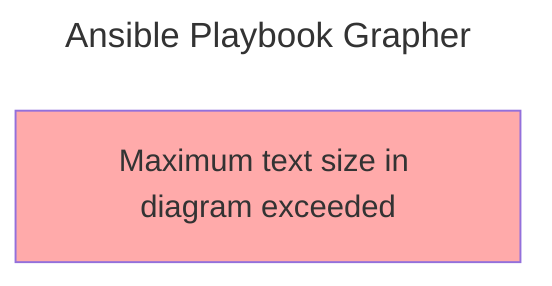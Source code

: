 ---
title: Ansible Playbook Grapher
---
%%{ init: { "flowchart": { "curve": "bumpX" } } }%%
flowchart LR
	%% Start of the playbook 'goad/main.yml'
	playbook_1af32815("goad/main.yml")
		%% Start of the play 'Play: Read data files (0)'
		play_21b5c383["Play: Read data files (0)"]
		style play_21b5c383 fill:#0f0dbf,color:#ffffff
		playbook_1af32815 --> |"1"| play_21b5c383
		linkStyle 0 stroke:#0f0dbf,color:#0f0dbf
			task_aa9e53c2["[task]  save the Json data to a Variable as a Fact"]
			style task_aa9e53c2 stroke:#0f0dbf,fill:#ffffff
			play_21b5c383 --> |"1"| task_aa9e53c2
			linkStyle 1 stroke:#0f0dbf,color:#0f0dbf
		%% End of the play 'Play: Read data files (0)'
		%% Start of the play 'Play: build all (0)'
		play_62d95532["Play: build all (0)"]
		style play_62d95532 fill:#336099,color:#ffffff
		playbook_1af32815 --> |"2"| play_62d95532
		linkStyle 2 stroke:#336099,color:#336099
			%% Start of the role 'common'
			play_62d95532 --> |"1"| role_a981eeb4
			linkStyle 3 stroke:#336099,color:#336099
			role_a981eeb4("[role] common")
			style role_a981eeb4 fill:#336099,color:#ffffff,stroke:#336099
				task_dde24043[" common : Force a DNS on the adapter {{nat_adapter}}"]
				style task_dde24043 stroke:#336099,fill:#ffffff
				role_a981eeb4 --> |"1 [when: force_dns_server == 'yes']"| task_dde24043
				linkStyle 4 stroke:#336099,color:#336099
				task_2eebc843[" common : Set a proxy for specific protocols"]
				style task_2eebc843 stroke:#336099,fill:#ffffff
				role_a981eeb4 --> |"2 [when: http_proxy == 'yes']"| task_2eebc843
				linkStyle 5 stroke:#336099,color:#336099
				task_aa4327c4[" common : Configure IE to use a specific proxy per protocol"]
				style task_aa4327c4 stroke:#336099,fill:#ffffff
				role_a981eeb4 --> |"3 [when: http_proxy == 'yes']"| task_aa4327c4
				linkStyle 6 stroke:#336099,color:#336099
				task_d2525ca3[" common : Upgrade module PowerShellGet to fix accept license issue on last windows ansible version"]
				style task_d2525ca3 stroke:#336099,fill:#ffffff
				role_a981eeb4 --> |"4"| task_d2525ca3
				linkStyle 7 stroke:#336099,color:#336099
				task_05d99da1[" common : Windows | Check for ComputerManagementDsc Powershell module"]
				style task_05d99da1 stroke:#336099,fill:#ffffff
				role_a981eeb4 --> |"5"| task_05d99da1
				linkStyle 8 stroke:#336099,color:#336099
				task_a51645ac[" common : Windows | Enable Remote Desktop"]
				style task_a51645ac stroke:#336099,fill:#ffffff
				role_a981eeb4 --> |"6"| task_a51645ac
				linkStyle 9 stroke:#336099,color:#336099
				task_6146cf0a[" common : Windows | Check for xNetworking Powershell module"]
				style task_6146cf0a stroke:#336099,fill:#ffffff
				role_a981eeb4 --> |"7"| task_6146cf0a
				linkStyle 10 stroke:#336099,color:#336099
				task_7319fea0[" common : Firewall | Allow RDP through Firewall"]
				style task_7319fea0 stroke:#336099,fill:#ffffff
				role_a981eeb4 --> |"8"| task_7319fea0
				linkStyle 11 stroke:#336099,color:#336099
			%% End of the role 'common'
			%% Start of the role 'settings/keyboard'
			play_62d95532 --> |"2"| role_696e904b
			linkStyle 12 stroke:#336099,color:#336099
			role_696e904b("[role] settings/keyboard")
			style role_696e904b fill:#336099,color:#ffffff,stroke:#336099
				task_94a850c7[" settings/keyboard : Windows | Add the fr keyboard layout"]
				style task_94a850c7 stroke:#336099,fill:#ffffff
				role_696e904b --> |"1"| task_94a850c7
				linkStyle 13 stroke:#336099,color:#336099
			%% End of the role 'settings/keyboard'
		%% End of the play 'Play: build all (0)'
		%% Start of the play 'Play: build all no update (0)'
		play_fa36d743["Play: build all no update (0)"]
		style play_fa36d743 fill:#08c42e,color:#ffffff
		playbook_1af32815 --> |"3"| play_fa36d743
		linkStyle 14 stroke:#08c42e,color:#08c42e
			%% Start of the role 'settings/no_updates'
			play_fa36d743 --> |"1"| role_10c019cf
			linkStyle 15 stroke:#08c42e,color:#08c42e
			role_10c019cf("[role] settings/no_updates")
			style role_10c019cf fill:#08c42e,color:#ffffff,stroke:#08c42e
				task_8c954590[" settings/no_updates : Disable windows update"]
				style task_8c954590 stroke:#08c42e,fill:#ffffff
				role_10c019cf --> |"1"| task_8c954590
				linkStyle 16 stroke:#08c42e,color:#08c42e
			%% End of the role 'settings/no_updates'
		%% End of the play 'Play: build all no update (0)'
		%% Start of the play 'Play: Launch windows updates before continue (0)'
		play_be98f68d["Play: Launch windows updates before continue (0)"]
		style play_be98f68d fill:#1fad85,color:#ffffff
		playbook_1af32815 --> |"4"| play_be98f68d
		linkStyle 17 stroke:#1fad85,color:#1fad85
			%% Start of the role 'settings/updates'
			play_be98f68d --> |"1"| role_5c1d6a27
			linkStyle 18 stroke:#1fad85,color:#1fad85
			role_5c1d6a27("[role] settings/updates")
			style role_5c1d6a27 fill:#1fad85,color:#ffffff,stroke:#1fad85
			%% End of the role 'settings/updates'
		%% End of the play 'Play: Launch windows updates before continue (0)'
		%% Start of the play 'Play: Read data files (0)'
		play_41367ef7["Play: Read data files (0)"]
		style play_41367ef7 fill:#3a5c92,color:#ffffff
		playbook_1af32815 --> |"5"| play_41367ef7
		linkStyle 19 stroke:#3a5c92,color:#3a5c92
			task_99bc40c2["[task]  save the Json data to a Variable as a Fact"]
			style task_99bc40c2 stroke:#3a5c92,fill:#ffffff
			play_41367ef7 --> |"1"| task_99bc40c2
			linkStyle 20 stroke:#3a5c92,color:#3a5c92
		%% End of the play 'Play: Read data files (0)'
		%% Start of the play 'Play: Prepare servers set admin password, set hostname (0)'
		play_47acd61b["Play: Prepare servers set admin password, set hostname (0)"]
		style play_47acd61b fill:#5d29a3,color:#ffffff
		playbook_1af32815 --> |"6"| play_47acd61b
		linkStyle 21 stroke:#5d29a3,color:#5d29a3
			%% Start of the role 'settings/admin_password'
			play_47acd61b --> |"1"| role_4cb5d987
			linkStyle 22 stroke:#5d29a3,color:#5d29a3
			role_4cb5d987("[role] settings/admin_password")
			style role_4cb5d987 fill:#5d29a3,color:#ffffff,stroke:#5d29a3
				task_3f80cfd7[" settings/admin_password : Ensure that Admin is present with a valid password"]
				style task_3f80cfd7 stroke:#5d29a3,fill:#ffffff
				role_4cb5d987 --> |"1"| task_3f80cfd7
				linkStyle 23 stroke:#5d29a3,color:#5d29a3
				task_d3ff28bf[" settings/admin_password : Create administrator home directory"]
				style task_d3ff28bf stroke:#5d29a3,fill:#ffffff
				role_4cb5d987 --> |"2"| task_d3ff28bf
				linkStyle 24 stroke:#5d29a3,color:#5d29a3
			%% End of the role 'settings/admin_password'
			%% Start of the role 'settings/hostname'
			play_47acd61b --> |"2"| role_a297a29d
			linkStyle 25 stroke:#5d29a3,color:#5d29a3
			role_a297a29d("[role] settings/hostname")
			style role_a297a29d fill:#5d29a3,color:#ffffff,stroke:#5d29a3
				task_0649fa33[" settings/hostname : Change the hostname"]
				style task_0649fa33 stroke:#5d29a3,fill:#ffffff
				role_a297a29d --> |"1"| task_0649fa33
				linkStyle 26 stroke:#5d29a3,color:#5d29a3
				task_53cae7ac[" settings/hostname : Reboot if needed"]
				style task_53cae7ac stroke:#5d29a3,fill:#ffffff
				role_a297a29d --> |"2 [when: win_hostname.reboot_required]"| task_53cae7ac
				linkStyle 27 stroke:#5d29a3,color:#5d29a3
			%% End of the role 'settings/hostname'
		%% End of the play 'Play: Prepare servers set admin password, set hostname (0)'
		%% Start of the play 'Play: Read data files (0)'
		play_9cbc6898["Play: Read data files (0)"]
		style play_9cbc6898 fill:#1ab27e,color:#ffffff
		playbook_1af32815 --> |"7"| play_9cbc6898
		linkStyle 28 stroke:#1ab27e,color:#1ab27e
			task_43fa9c90["[task]  save the Json data to a Variable as a Fact"]
			style task_43fa9c90 stroke:#1ab27e,fill:#ffffff
			play_9cbc6898 --> |"1"| task_43fa9c90
			linkStyle 29 stroke:#1ab27e,color:#1ab27e
		%% End of the play 'Play: Read data files (0)'
		%% Start of the play 'Play: Main DC AD configuration (0)'
		play_462bc8d5["Play: Main DC AD configuration (0)"]
		style play_462bc8d5 fill:#ac0ac2,color:#ffffff
		playbook_1af32815 --> |"8"| play_462bc8d5
		linkStyle 30 stroke:#ac0ac2,color:#ac0ac2
			%% Start of the role 'domain_controller'
			play_462bc8d5 --> |"1"| role_577c70c0
			linkStyle 31 stroke:#ac0ac2,color:#ac0ac2
			role_577c70c0("[role] domain_controller")
			style role_577c70c0 fill:#ac0ac2,color:#ffffff,stroke:#ac0ac2
				task_7ef61b38[" domain_controller : disable the registration of the {{nat_adapter}} interface (NAT address) in DNS"]
				style task_7ef61b38 stroke:#ac0ac2,fill:#ffffff
				role_577c70c0 --> |"1 [when: two_adapters == 'yes']"| task_7ef61b38
				linkStyle 32 stroke:#ac0ac2,color:#ac0ac2
				task_b5bcf88e[" domain_controller : Ensure that domain exists"]
				style task_b5bcf88e stroke:#ac0ac2,fill:#ffffff
				role_577c70c0 --> |"2"| task_b5bcf88e
				linkStyle 33 stroke:#ac0ac2,color:#ac0ac2
				task_2816237e[" domain_controller : Reboot to complete domain creation"]
				style task_2816237e stroke:#ac0ac2,fill:#ffffff
				role_577c70c0 --> |"3 [when: check_domain.changed]"| task_2816237e
				linkStyle 34 stroke:#ac0ac2,color:#ac0ac2
				task_cf7819ad[" domain_controller : Ensure the server is a domain controller"]
				style task_cf7819ad stroke:#ac0ac2,fill:#ffffff
				role_577c70c0 --> |"4"| task_cf7819ad
				linkStyle 35 stroke:#ac0ac2,color:#ac0ac2
				task_66da3783[" domain_controller : Reboot to complete domain controller setup"]
				style task_66da3783 stroke:#ac0ac2,fill:#ffffff
				role_577c70c0 --> |"5 [when: check_domain_controller.changed]"| task_66da3783
				linkStyle 36 stroke:#ac0ac2,color:#ac0ac2
				task_93e8e396[" domain_controller : Check for xDnsServer Powershell module"]
				style task_93e8e396 stroke:#ac0ac2,fill:#ffffff
				role_577c70c0 --> |"6"| task_93e8e396
				linkStyle 37 stroke:#ac0ac2,color:#ac0ac2
				task_ff1d7f2f[" domain_controller : enable only the {{domain_adapter}} interface (local) for DNS client requests"]
				style task_ff1d7f2f stroke:#ac0ac2,fill:#ffffff
				role_577c70c0 --> |"7 [when: two_adapters == 'yes']"| task_ff1d7f2f
				linkStyle 38 stroke:#ac0ac2,color:#ac0ac2
				task_cc69e497[" domain_controller : Configure DNS Forwarders"]
				style task_cc69e497 stroke:#ac0ac2,fill:#ffffff
				role_577c70c0 --> |"8"| task_cc69e497
				linkStyle 39 stroke:#ac0ac2,color:#ac0ac2
				task_2a5859ae[" domain_controller : Install XactiveDirectory"]
				style task_2a5859ae stroke:#ac0ac2,fill:#ffffff
				role_577c70c0 --> |"9"| task_2a5859ae
				linkStyle 40 stroke:#ac0ac2,color:#ac0ac2
				task_f61d6fd9[" domain_controller : Ensure Administrator is part of Enterprise Admins"]
				style task_f61d6fd9 stroke:#ac0ac2,fill:#ffffff
				role_577c70c0 --> |"10"| task_f61d6fd9
				linkStyle 41 stroke:#ac0ac2,color:#ac0ac2
				task_8f2978a3[" domain_controller : Ensure Administrator is part of Domain Admins"]
				style task_8f2978a3 stroke:#ac0ac2,fill:#ffffff
				role_577c70c0 --> |"11"| task_8f2978a3
				linkStyle 42 stroke:#ac0ac2,color:#ac0ac2
			%% End of the role 'domain_controller'
		%% End of the play 'Play: Main DC AD configuration (0)'
		%% Start of the play 'Play: Read data files (0)'
		play_3382b6f7["Play: Read data files (0)"]
		style play_3382b6f7 fill:#23a973,color:#ffffff
		playbook_1af32815 --> |"9"| play_3382b6f7
		linkStyle 43 stroke:#23a973,color:#23a973
			task_0ec6ba77["[task]  save the Json data to a Variable as a Fact"]
			style task_0ec6ba77 stroke:#23a973,fill:#ffffff
			play_3382b6f7 --> |"1"| task_0ec6ba77
			linkStyle 44 stroke:#23a973,color:#23a973
		%% End of the play 'Play: Read data files (0)'
		%% Start of the play 'Play: Child DC AD configuration (0)'
		play_4b0baec2["Play: Child DC AD configuration (0)"]
		style play_4b0baec2 fill:#17b56d,color:#ffffff
		playbook_1af32815 --> |"10"| play_4b0baec2
		linkStyle 45 stroke:#17b56d,color:#17b56d
			%% Start of the role 'child_domain'
			play_4b0baec2 --> |"1"| role_c50d6bad
			linkStyle 46 stroke:#17b56d,color:#17b56d
			role_c50d6bad("[role] child_domain")
			style role_c50d6bad fill:#17b56d,color:#ffffff,stroke:#17b56d
				task_921e3a43[" child_domain : disable the registration of the {{nat_adapter}} interface (NAT address) in DNS"]
				style task_921e3a43 stroke:#17b56d,fill:#ffffff
				role_c50d6bad --> |"1 [when: two_adapters == 'yes']"| task_921e3a43
				linkStyle 47 stroke:#17b56d,color:#17b56d
				task_153cac72[" child_domain : Set configure dns to {{dns_domain}}"]
				style task_153cac72 stroke:#17b56d,fill:#ffffff
				role_c50d6bad --> |"2"| task_153cac72
				linkStyle 48 stroke:#17b56d,color:#17b56d
				task_8efbd64a[" child_domain : Install windows features - AD Domain Services"]
				style task_8efbd64a stroke:#17b56d,fill:#ffffff
				role_c50d6bad --> |"3"| task_8efbd64a
				linkStyle 49 stroke:#17b56d,color:#17b56d
				task_e0233a9f[" child_domain : Install windows features - RSAT-ADDS"]
				style task_e0233a9f stroke:#17b56d,fill:#ffffff
				role_c50d6bad --> |"4"| task_e0233a9f
				linkStyle 50 stroke:#17b56d,color:#17b56d
				task_6a0601aa[" child_domain : add child domain to parent domain"]
				style task_6a0601aa stroke:#17b56d,fill:#ffffff
				role_c50d6bad --> |"5"| task_6a0601aa
				linkStyle 51 stroke:#17b56d,color:#17b56d
				task_820ceee5[" child_domain : Reboot"]
				style task_820ceee5 stroke:#17b56d,fill:#ffffff
				role_c50d6bad --> |"6 [when: child_result.changed]"| task_820ceee5
				linkStyle 52 stroke:#17b56d,color:#17b56d
				task_8f20dbb6[" child_domain : enable the {{domain_adapter}} interface (local) for DNS client requests"]
				style task_8f20dbb6 stroke:#17b56d,fill:#ffffff
				role_c50d6bad --> |"7 [when: two_adapters == 'yes']"| task_8f20dbb6
				linkStyle 53 stroke:#17b56d,color:#17b56d
				task_7d209c5e[" child_domain : Install XactiveDirectory"]
				style task_7d209c5e stroke:#17b56d,fill:#ffffff
				role_c50d6bad --> |"8"| task_7d209c5e
				linkStyle 54 stroke:#17b56d,color:#17b56d
			%% End of the role 'child_domain'
			%% Start of the role 'dns_conditional_forwarder'
			play_4b0baec2 --> |"2"| role_4b6b0333
			linkStyle 55 stroke:#17b56d,color:#17b56d
			role_4b6b0333("[role] dns_conditional_forwarder")
			style role_4b6b0333 fill:#17b56d,color:#ffffff,stroke:#17b56d
				task_3608f7e9[" dns_conditional_forwarder : Add dns server zone"]
				style task_3608f7e9 stroke:#17b56d,fill:#ffffff
				role_4b6b0333 --> |"1"| task_3608f7e9
				linkStyle 56 stroke:#17b56d,color:#17b56d
			%% End of the role 'dns_conditional_forwarder'
		%% End of the play 'Play: Child DC AD configuration (0)'
		%% Start of the play 'Play: Read data files (0)'
		play_f1ff2336["Play: Read data files (0)"]
		style play_f1ff2336 fill:#1d69af,color:#ffffff
		playbook_1af32815 --> |"11"| play_f1ff2336
		linkStyle 57 stroke:#1d69af,color:#1d69af
			task_a7a65802["[task]  save the Json data to a Variable as a Fact"]
			style task_a7a65802 stroke:#1d69af,fill:#ffffff
			play_f1ff2336 --> |"1"| task_a7a65802
			linkStyle 58 stroke:#1d69af,color:#1d69af
		%% End of the play 'Play: Read data files (0)'
		%% Start of the play 'Play: play servers AD configuration (0)'
		play_7f07b5de["Play: play servers AD configuration (0)"]
		style play_7f07b5de fill:#09c3a5,color:#ffffff
		playbook_1af32815 --> |"12"| play_7f07b5de
		linkStyle 59 stroke:#09c3a5,color:#09c3a5
			%% Start of the role 'member_server'
			play_7f07b5de --> |"1"| role_71755ad2
			linkStyle 60 stroke:#09c3a5,color:#09c3a5
			role_71755ad2("[role] member_server")
			style role_71755ad2 fill:#09c3a5,color:#ffffff,stroke:#09c3a5
				task_6f8c49d3[" member_server : prioritize the {{domain_adapter}} interface (local) as the default for routing"]
				style task_6f8c49d3 stroke:#09c3a5,fill:#ffffff
				role_71755ad2 --> |"1 [when: two_adapters == 'yes']"| task_6f8c49d3
				linkStyle 61 stroke:#09c3a5,color:#09c3a5
				task_765e7e1b[" member_server : Set configure dns to {{dns_domain}}"]
				style task_765e7e1b stroke:#09c3a5,fill:#ffffff
				role_71755ad2 --> |"2"| task_765e7e1b
				linkStyle 62 stroke:#09c3a5,color:#09c3a5
				task_c63563c2[" member_server : Verify File Server Role is installed."]
				style task_c63563c2 stroke:#09c3a5,fill:#ffffff
				role_71755ad2 --> |"3"| task_c63563c2
				linkStyle 63 stroke:#09c3a5,color:#09c3a5
				task_ddd545b6[" member_server : Add member server"]
				style task_ddd545b6 stroke:#09c3a5,fill:#ffffff
				role_71755ad2 --> |"4"| task_ddd545b6
				linkStyle 64 stroke:#09c3a5,color:#09c3a5
				task_5cce7eae[" member_server : Reboot if needed"]
				style task_5cce7eae stroke:#09c3a5,fill:#ffffff
				role_71755ad2 --> |"5 [when: domain_state.reboot_required]"| task_5cce7eae
				linkStyle 65 stroke:#09c3a5,color:#09c3a5
			%% End of the role 'member_server'
		%% End of the play 'Play: play servers AD configuration (0)'
		%% Start of the play 'Play: play workstations AD configuration (0)'
		play_8fa11000["Play: play workstations AD configuration (0)"]
		style play_8fa11000 fill:#39ca02,color:#ffffff
		playbook_1af32815 --> |"13"| play_8fa11000
		linkStyle 66 stroke:#39ca02,color:#39ca02
			%% Start of the role 'commonwkstn'
			play_8fa11000 --> |"1"| role_908f54a1
			linkStyle 67 stroke:#39ca02,color:#39ca02
			role_908f54a1("[role] commonwkstn")
			style role_908f54a1 fill:#39ca02,color:#ffffff,stroke:#39ca02
				task_711e5c3c[" commonwkstn : prioritize the {{domain_adapter}} interface (local) as the default for routing"]
				style task_711e5c3c stroke:#39ca02,fill:#ffffff
				role_908f54a1 --> |"1 [when: two_adapters == 'yes']"| task_711e5c3c
				linkStyle 68 stroke:#39ca02,color:#39ca02
				task_bccbaba5[" commonwkstn : Set configure dns to {{dns_domain}}"]
				style task_bccbaba5 stroke:#39ca02,fill:#ffffff
				role_908f54a1 --> |"2"| task_bccbaba5
				linkStyle 69 stroke:#39ca02,color:#39ca02
				task_3caa8746[" commonwkstn : Add workstation to {{member_domain}}"]
				style task_3caa8746 stroke:#39ca02,fill:#ffffff
				role_908f54a1 --> |"3"| task_3caa8746
				linkStyle 70 stroke:#39ca02,color:#39ca02
				task_dc2162e6[" commonwkstn : Reboot if needed"]
				style task_dc2162e6 stroke:#39ca02,fill:#ffffff
				role_908f54a1 --> |"4 [when: domain_state.reboot_required]"| task_dc2162e6
				linkStyle 71 stroke:#39ca02,color:#39ca02
			%% End of the role 'commonwkstn'
		%% End of the play 'Play: play workstations AD configuration (0)'
		%% Start of the play 'Play: Read data files (0)'
		play_3b83e936["Play: Read data files (0)"]
		style play_3b83e936 fill:#20aca8,color:#ffffff
		playbook_1af32815 --> |"14"| play_3b83e936
		linkStyle 72 stroke:#20aca8,color:#20aca8
			task_bf9b0350["[task]  save the Json data to a Variable as a Fact"]
			style task_bf9b0350 stroke:#20aca8,fill:#ffffff
			play_3b83e936 --> |"1"| task_bf9b0350
			linkStyle 73 stroke:#20aca8,color:#20aca8
		%% End of the play 'Play: Read data files (0)'
		%% Start of the play 'Play: Trusts configuration prepare (0)'
		play_f5c7c16f["Play: Trusts configuration prepare (0)"]
		style play_f5c7c16f fill:#58408c,color:#ffffff
		playbook_1af32815 --> |"15"| play_f5c7c16f
		linkStyle 74 stroke:#58408c,color:#58408c
			%% Start of the role 'settings/disable_nat_adapter'
			play_f5c7c16f --> |"1"| role_10817cf3
			linkStyle 75 stroke:#58408c,color:#58408c
			role_10817cf3("[role] settings/disable_nat_adapter")
			style role_10817cf3 fill:#58408c,color:#ffffff,stroke:#58408c
				task_0dc5e8cf[" settings/disable_nat_adapter : disable interface {{nat_adapter}}"]
				style task_0dc5e8cf stroke:#58408c,fill:#ffffff
				role_10817cf3 --> |"1 [when: two_adapters == 'yes']"| task_0dc5e8cf
				linkStyle 76 stroke:#58408c,color:#58408c
			%% End of the role 'settings/disable_nat_adapter'
			%% Start of the role 'dns_conditional_forwarder'
			play_f5c7c16f --> |"2"| role_bb94972d
			linkStyle 77 stroke:#58408c,color:#58408c
			role_bb94972d("[role] dns_conditional_forwarder")
			style role_bb94972d fill:#58408c,color:#ffffff,stroke:#58408c
				task_2ec9765f[" dns_conditional_forwarder : Add dns server zone"]
				style task_2ec9765f stroke:#58408c,fill:#ffffff
				role_bb94972d --> |"1"| task_2ec9765f
				linkStyle 78 stroke:#58408c,color:#58408c
			%% End of the role 'dns_conditional_forwarder'
		%% End of the play 'Play: Trusts configuration prepare (0)'
		%% Start of the play 'Play: Trusts configuration (0)'
		play_271a009a["Play: Trusts configuration (0)"]
		style play_271a009a fill:#84c507,color:#ffffff
		playbook_1af32815 --> |"16"| play_271a009a
		linkStyle 79 stroke:#84c507,color:#84c507
			%% Start of the role 'trusts'
			play_271a009a --> |"1"| role_a2381f24
			linkStyle 80 stroke:#84c507,color:#84c507
			role_a2381f24("[role] trusts")
			style role_a2381f24 fill:#84c507,color:#ffffff,stroke:#84c507
				task_3240dec1[" trusts : Prepare to trust flush and renew dns"]
				style task_3240dec1 stroke:#84c507,fill:#ffffff
				role_a2381f24 --> |"1"| task_3240dec1
				linkStyle 81 stroke:#84c507,color:#84c507
				task_3ad590b9[" trusts : Add trusts between domain"]
				style task_3ad590b9 stroke:#84c507,fill:#ffffff
				role_a2381f24 --> |"2"| task_3ad590b9
				linkStyle 82 stroke:#84c507,color:#84c507
				task_86c77c1c[" trusts : Reboot and wait for the AD system to restart"]
				style task_86c77c1c stroke:#84c507,fill:#ffffff
				role_a2381f24 --> |"3 [when: trust_result.changed]"| task_86c77c1c
				linkStyle 83 stroke:#84c507,color:#84c507
				task_4c2e70a3[" trusts : Show trust result"]
				style task_4c2e70a3 stroke:#84c507,fill:#ffffff
				role_a2381f24 --> |"4"| task_4c2e70a3
				linkStyle 84 stroke:#84c507,color:#84c507
			%% End of the role 'trusts'
		%% End of the play 'Play: Trusts configuration (0)'
		%% Start of the play 'Play: Trusts configuration end (0)'
		play_8a6350f6["Play: Trusts configuration end (0)"]
		style play_8a6350f6 fill:#6b02ca,color:#ffffff
		playbook_1af32815 --> |"17"| play_8a6350f6
		linkStyle 85 stroke:#6b02ca,color:#6b02ca
			%% Start of the role 'settings/enable_nat_adapter'
			play_8a6350f6 --> |"1"| role_3ca0b06d
			linkStyle 86 stroke:#6b02ca,color:#6b02ca
			role_3ca0b06d("[role] settings/enable_nat_adapter")
			style role_3ca0b06d fill:#6b02ca,color:#ffffff,stroke:#6b02ca
				task_819bf892[" settings/enable_nat_adapter : enable interface {{nat_adapter}}"]
				style task_819bf892 stroke:#6b02ca,fill:#ffffff
				role_3ca0b06d --> |"1 [when: two_adapters == 'yes']"| task_819bf892
				linkStyle 87 stroke:#6b02ca,color:#6b02ca
			%% End of the role 'settings/enable_nat_adapter'
		%% End of the play 'Play: Trusts configuration end (0)'
		%% Start of the play 'Play: Read data files (0)'
		play_ceafb1a3["Play: Read data files (0)"]
		style play_ceafb1a3 fill:#1430b8,color:#ffffff
		playbook_1af32815 --> |"18"| play_ceafb1a3
		linkStyle 88 stroke:#1430b8,color:#1430b8
			task_ffe9d6af["[task]  save the Json data to a Variable as a Fact"]
			style task_ffe9d6af stroke:#1430b8,fill:#ffffff
			play_ceafb1a3 --> |"1"| task_ffe9d6af
			linkStyle 89 stroke:#1430b8,color:#1430b8
		%% End of the play 'Play: Read data files (0)'
		%% Start of the play 'Play: DCs AD data configuration (0)'
		play_3b601cb9["Play: DCs AD data configuration (0)"]
		style play_3b601cb9 fill:#04c875,color:#ffffff
		playbook_1af32815 --> |"19"| play_3b601cb9
		linkStyle 90 stroke:#04c875,color:#04c875
			%% Start of the role 'password_policy'
			play_3b601cb9 --> |"1"| role_8acf5917
			linkStyle 91 stroke:#04c875,color:#04c875
			role_8acf5917("[role] password_policy")
			style role_8acf5917 fill:#04c875,color:#ffffff,stroke:#04c875
				task_2eae0506[" password_policy : set password policy"]
				style task_2eae0506 stroke:#04c875,fill:#ffffff
				role_8acf5917 --> |"1"| task_2eae0506
				linkStyle 92 stroke:#04c875,color:#04c875
			%% End of the role 'password_policy'
			%% Start of the role 'ad'
			play_3b601cb9 --> |"2"| role_cb3456c2
			linkStyle 93 stroke:#04c875,color:#04c875
			role_cb3456c2("[role] ad")
			style role_cb3456c2 fill:#04c875,color:#ffffff,stroke:#04c875
				task_735b5f9d[" ad : Ensure Administrator is part of Domain Admins"]
				style task_735b5f9d stroke:#04c875,fill:#ffffff
				role_cb3456c2 --> |"1"| task_735b5f9d
				linkStyle 94 stroke:#04c875,color:#04c875
				task_eecce331[" ad : Create OU"]
				style task_eecce331 stroke:#04c875,fill:#ffffff
				role_cb3456c2 --> |"2"| task_eecce331
				linkStyle 95 stroke:#04c875,color:#04c875
				task_2f3a2769[" ad : Create Groups Universal"]
				style task_2f3a2769 stroke:#04c875,fill:#ffffff
				role_cb3456c2 --> |"3 [when: ad_groups['universal'] is defined]"| task_2f3a2769
				linkStyle 96 stroke:#04c875,color:#04c875
				task_bbbde263[" ad : Create Groups Global"]
				style task_bbbde263 stroke:#04c875,fill:#ffffff
				role_cb3456c2 --> |"4 [when: ad_groups['global'] is defined]"| task_bbbde263
				linkStyle 97 stroke:#04c875,color:#04c875
				task_a73c19ea[" ad : Create Groups domainlocal"]
				style task_a73c19ea stroke:#04c875,fill:#ffffff
				role_cb3456c2 --> |"5 [when: ad_groups['domainlocal'] is defined]"| task_a73c19ea
				linkStyle 98 stroke:#04c875,color:#04c875
				task_ce3f31a3[" ad : Sync the contents of one directory to another - hack to get Requires -Module Ansible.ModuleUtils.Legacy loaded"]
				style task_ce3f31a3 stroke:#04c875,fill:#ffffff
				role_cb3456c2 --> |"6"| task_ce3f31a3
				linkStyle 99 stroke:#04c875,color:#04c875
				task_8d2ee971[" ad : Create users"]
				style task_8d2ee971 stroke:#04c875,fill:#ffffff
				role_cb3456c2 --> |"7"| task_8d2ee971
				linkStyle 100 stroke:#04c875,color:#04c875
				task_2d4a54c5[" ad : Set users SPN lists"]
				style task_2d4a54c5 stroke:#04c875,fill:#ffffff
				role_cb3456c2 --> |"8 [when: item.value.spns is defined]"| task_2d4a54c5
				linkStyle 101 stroke:#04c875,color:#04c875
				task_ef0cba72[" ad : Assign managed_by domainlocal groups"]
				style task_ef0cba72 stroke:#04c875,fill:#ffffff
				role_cb3456c2 --> |"9 [when: ad_groups['domainlocal'] is defined and item.value.managed_by is defined]"| task_ef0cba72
				linkStyle 102 stroke:#04c875,color:#04c875
				task_cb519f84[" ad : Assign managed_by universal groups"]
				style task_cb519f84 stroke:#04c875,fill:#ffffff
				role_cb3456c2 --> |"10 [when: ad_groups['universal'] is defined and item.value.managed_by is defined]"| task_cb519f84
				linkStyle 103 stroke:#04c875,color:#04c875
				task_c5168fbc[" ad : Assign managed_by global groups"]
				style task_c5168fbc stroke:#04c875,fill:#ffffff
				role_cb3456c2 --> |"11 [when: ad_groups['global'] is defined and item.value.managed_by is defined]"| task_c5168fbc
				linkStyle 104 stroke:#04c875,color:#04c875
				task_10375f7b[" ad : Add members to the Universal group, preserving existing membership"]
				style task_10375f7b stroke:#04c875,fill:#ffffff
				role_cb3456c2 --> |"12 [when: ad_groups['universal'] is defined and item.value.members is defined]"| task_10375f7b
				linkStyle 105 stroke:#04c875,color:#04c875
				task_c24a15e8[" ad : Add members to the Global group, preserving existing membership"]
				style task_c24a15e8 stroke:#04c875,fill:#ffffff
				role_cb3456c2 --> |"13 [when: ad_groups['global'] is defined and item.value.members is defined]"| task_c24a15e8
				linkStyle 106 stroke:#04c875,color:#04c875
				task_82cc3587[" ad : Add members to the Domainlocal group, preserving existing membership"]
				style task_82cc3587 stroke:#04c875,fill:#ffffff
				role_cb3456c2 --> |"14 [when: ad_groups['domainlocal'] is defined and item.value.members is defined]"| task_82cc3587
				linkStyle 107 stroke:#04c875,color:#04c875
			%% End of the role 'ad'
		%% End of the play 'Play: DCs AD data configuration (0)'
		%% Start of the play 'Play: Servers AD data configuration (0)'
		play_4881002a["Play: Servers AD data configuration (0)"]
		style play_4881002a fill:#7501cb,color:#ffffff
		playbook_1af32815 --> |"20"| play_4881002a
		linkStyle 108 stroke:#7501cb,color:#7501cb
			%% Start of the role 'settings/copy_files'
			play_4881002a --> |"1"| role_cd420403
			linkStyle 109 stroke:#7501cb,color:#7501cb
			role_cd420403("[role] settings/copy_files")
			style role_cd420403 fill:#7501cb,color:#ffffff,stroke:#7501cb
				task_50376bd8[" settings/copy_files : Create directory"]
				style task_50376bd8 stroke:#7501cb,fill:#ffffff
				role_cd420403 --> |"1"| task_50376bd8
				linkStyle 110 stroke:#7501cb,color:#7501cb
				task_d5148a95[" settings/copy_files : Download GOAD img in C:\tmp"]
				style task_d5148a95 stroke:#7501cb,fill:#ffffff
				role_cd420403 --> |"2"| task_d5148a95
				linkStyle 111 stroke:#7501cb,color:#7501cb
			%% End of the role 'settings/copy_files'
		%% End of the play 'Play: Servers AD data configuration (0)'
		%% Start of the play 'Play: Move to OU (0)'
		play_1642fc1b["Play: Move to OU (0)"]
		style play_1642fc1b fill:#167db6,color:#ffffff
		playbook_1af32815 --> |"21"| play_1642fc1b
		linkStyle 112 stroke:#167db6,color:#167db6
			%% Start of the role 'move_to_ou'
			play_1642fc1b --> |"1"| role_74a805da
			linkStyle 113 stroke:#167db6,color:#167db6
			role_74a805da("[role] move_to_ou")
			style role_74a805da fill:#167db6,color:#ffffff,stroke:#167db6
				task_ecf06ef7[" move_to_ou : Move computer to OU"]
				style task_ecf06ef7 stroke:#167db6,fill:#ffffff
				role_74a805da --> |"1 [when: item.value.type != 'dc' and member_domain == item.value.domain and (item.value.use_laps is not defined or item.value.use_laps != true)]"| task_ecf06ef7
				linkStyle 114 stroke:#167db6,color:#167db6
			%% End of the role 'move_to_ou'
		%% End of the play 'Play: Move to OU (0)'
		%% Start of the play 'Play: Read data files (0)'
		play_2df350f6["Play: Read data files (0)"]
		style play_2df350f6 fill:#bd0f7b,color:#ffffff
		playbook_1af32815 --> |"22"| play_2df350f6
		linkStyle 115 stroke:#bd0f7b,color:#bd0f7b
			task_250fc40b["[task]  save the Json data to a Variable as a Fact"]
			style task_250fc40b stroke:#bd0f7b,fill:#ffffff
			play_2df350f6 --> |"1"| task_250fc40b
			linkStyle 116 stroke:#bd0f7b,color:#bd0f7b
		%% End of the play 'Play: Read data files (0)'
		%% Start of the play 'Play: GMSA inside AD (0)'
		play_79eab609["Play: GMSA inside AD (0)"]
		style play_79eab609 fill:#1b2ab1,color:#ffffff
		playbook_1af32815 --> |"23"| play_79eab609
		linkStyle 117 stroke:#1b2ab1,color:#1b2ab1
			%% Start of the role 'gmsa'
			play_79eab609 --> |"1"| role_b25682fc
			linkStyle 118 stroke:#1b2ab1,color:#1b2ab1
			role_b25682fc("[role] gmsa")
			style role_b25682fc fill:#1b2ab1,color:#ffffff,stroke:#1b2ab1
				task_428eb739[" gmsa : Create GMSA Account"]
				style task_428eb739 stroke:#1b2ab1,fill:#ffffff
				role_b25682fc --> |"1"| task_428eb739
				linkStyle 119 stroke:#1b2ab1,color:#1b2ab1
			%% End of the role 'gmsa'
		%% End of the play 'Play: GMSA inside AD (0)'
		%% Start of the play 'Play: GMSA hosts (0)'
		play_5017841e["Play: GMSA hosts (0)"]
		style play_5017841e fill:#3b3d90,color:#ffffff
		playbook_1af32815 --> |"24"| play_5017841e
		linkStyle 120 stroke:#3b3d90,color:#3b3d90
			%% Start of the role 'gmsa_hosts'
			play_5017841e --> |"1"| role_4883a048
			linkStyle 121 stroke:#3b3d90,color:#3b3d90
			role_4883a048("[role] gmsa_hosts")
			style role_4883a048 fill:#3b3d90,color:#ffffff,stroke:#3b3d90
				task_fafbb023[" gmsa_hosts : Install-WindowsFeature RSAT-AD-PowerShell"]
				style task_fafbb023 stroke:#3b3d90,fill:#ffffff
				role_4883a048 --> |"1 [when: hostname in item.value.gMSA_HostNames]"| task_fafbb023
				linkStyle 122 stroke:#3b3d90,color:#3b3d90
				task_ade8c790[" gmsa_hosts : Install ADServiceAccount"]
				style task_ade8c790 stroke:#3b3d90,fill:#ffffff
				role_4883a048 --> |"2 [when: hostname in item.value.gMSA_HostNames]"| task_ade8c790
				linkStyle 123 stroke:#3b3d90,color:#3b3d90
			%% End of the role 'gmsa_hosts'
		%% End of the play 'Play: GMSA hosts (0)'
		%% Start of the play 'Play: Read data files (0)'
		play_07d17482["Play: Read data files (0)"]
		style play_07d17482 fill:#af251d,color:#ffffff
		playbook_1af32815 --> |"25"| play_07d17482
		linkStyle 124 stroke:#af251d,color:#af251d
			task_b301a3f5["[task]  save the Json data to a Variable as a Fact"]
			style task_b301a3f5 stroke:#af251d,fill:#ffffff
			play_07d17482 --> |"1"| task_b301a3f5
			linkStyle 125 stroke:#af251d,color:#af251d
		%% End of the play 'Play: Read data files (0)'
		%% Start of the play 'Play: configure laps on DCs (0)'
		play_3eaa5172["Play: configure laps on DCs (0)"]
		style play_3eaa5172 fill:#1ab28e,color:#ffffff
		playbook_1af32815 --> |"26"| play_3eaa5172
		linkStyle 126 stroke:#1ab28e,color:#1ab28e
			%% Start of the role 'laps/dc'
			play_3eaa5172 --> |"1"| role_7d2cfab5
			linkStyle 127 stroke:#1ab28e,color:#1ab28e
			role_7d2cfab5("[role] laps/dc")
			style role_7d2cfab5 fill:#1ab28e,color:#ffffff,stroke:#1ab28e
				task_78fb007a[" laps/dc : Create Laps OU if not exist"]
				style task_78fb007a stroke:#1ab28e,fill:#ffffff
				role_7d2cfab5 --> |"1 [when: laps_path != false]"| task_78fb007a
				linkStyle 128 stroke:#1ab28e,color:#1ab28e
				task_b47bb42b[" laps/dc : Install LAPS Package on Servers"]
				style task_b47bb42b stroke:#1ab28e,fill:#ffffff
				role_7d2cfab5 --> |"2 [when: laps_path != false]"| task_b47bb42b
				linkStyle 129 stroke:#1ab28e,color:#1ab28e
				task_f00623b8[" laps/dc : Reboot After Installing LAPS on Servers"]
				style task_f00623b8 stroke:#1ab28e,fill:#ffffff
				role_7d2cfab5 --> |"3 [when: laps_path != false and pri_laps_install.reboot_required]"| task_f00623b8
				linkStyle 130 stroke:#1ab28e,color:#1ab28e
				task_b50a8d42[" laps/dc : Configure Password Properties"]
				style task_b50a8d42 stroke:#1ab28e,fill:#ffffff
				role_7d2cfab5 --> |"4 [when: laps_path != false]"| task_b50a8d42
				linkStyle 131 stroke:#1ab28e,color:#1ab28e
				task_34f1aa0b[" laps/dc : Configure Password Expiry Time"]
				style task_34f1aa0b stroke:#1ab28e,fill:#ffffff
				role_7d2cfab5 --> |"5 [when: laps_path != false]"| task_34f1aa0b
				linkStyle 132 stroke:#1ab28e,color:#1ab28e
				task_60a6b208[" laps/dc : Add LAPS attributes to the Computer Attribute"]
				style task_60a6b208 stroke:#1ab28e,fill:#ffffff
				role_7d2cfab5 --> |"6 [when: laps_path != false]"| task_60a6b208
				linkStyle 133 stroke:#1ab28e,color:#1ab28e
				task_8e162d8b[" laps/dc : Apply DACL to OU Containers"]
				style task_8e162d8b stroke:#1ab28e,fill:#ffffff
				role_7d2cfab5 --> |"7 [when: laps_path != false]"| task_8e162d8b
				linkStyle 134 stroke:#1ab28e,color:#1ab28e
				task_8260e327[" laps/dc : Create LAPS GPO"]
				style task_8260e327 stroke:#1ab28e,fill:#ffffff
				role_7d2cfab5 --> |"8 [when: laps_path != false]"| task_8260e327
				linkStyle 135 stroke:#1ab28e,color:#1ab28e
				task_8cb71408[" laps/dc : Add LAPS extension to GPO"]
				style task_8cb71408 stroke:#1ab28e,fill:#ffffff
				role_7d2cfab5 --> |"9 [when: laps_path != false]"| task_8cb71408
				linkStyle 136 stroke:#1ab28e,color:#1ab28e
				task_ded3cfb7[" laps/dc : Configure Password Policy Settings on GPO"]
				style task_ded3cfb7 stroke:#1ab28e,fill:#ffffff
				role_7d2cfab5 --> |"10 [when: laps_path != false]"| task_ded3cfb7
				linkStyle 137 stroke:#1ab28e,color:#1ab28e
				task_ab507422[" laps/dc : Configure Expiration Protection on GPO"]
				style task_ab507422 stroke:#1ab28e,fill:#ffffff
				role_7d2cfab5 --> |"11 [when: laps_path != false]"| task_ab507422
				linkStyle 138 stroke:#1ab28e,color:#1ab28e
				task_d506114b[" laps/dc : Remove Configuration for Expiration Protection on GPO"]
				style task_d506114b stroke:#1ab28e,fill:#ffffff
				role_7d2cfab5 --> |"12 [when: laps_path != false]"| task_d506114b
				linkStyle 139 stroke:#1ab28e,color:#1ab28e
				task_913b337c[" laps/dc : Configure Custom Admin Username Policy on GPO"]
				style task_913b337c stroke:#1ab28e,fill:#ffffff
				role_7d2cfab5 --> |"13 [when: laps_path != false]"| task_913b337c
				linkStyle 140 stroke:#1ab28e,color:#1ab28e
				task_2d86b435[" laps/dc : Enable the GPO"]
				style task_2d86b435 stroke:#1ab28e,fill:#ffffff
				role_7d2cfab5 --> |"14 [when: laps_path != false]"| task_2d86b435
				linkStyle 141 stroke:#1ab28e,color:#1ab28e
				task_bcdaf7f3[" laps/dc : Create Comment File for GPO"]
				style task_bcdaf7f3 stroke:#1ab28e,fill:#ffffff
				role_7d2cfab5 --> |"15 [when: laps_path != false]"| task_bcdaf7f3
				linkStyle 142 stroke:#1ab28e,color:#1ab28e
				task_9f50d9f9[" laps/dc : Ensure GPO is Linked"]
				style task_9f50d9f9 stroke:#1ab28e,fill:#ffffff
				role_7d2cfab5 --> |"16 [when: laps_path != false]"| task_9f50d9f9
				linkStyle 143 stroke:#1ab28e,color:#1ab28e
				task_5c9bf4f1[" laps/dc : Move server to Laps OU"]
				style task_5c9bf4f1 stroke:#1ab28e,fill:#ffffff
				role_7d2cfab5 --> |"17 [when: laps_path != false and item.value.use_laps is defined and item.value.use_laps == true and item.value.domain == domain]"| task_5c9bf4f1
				linkStyle 144 stroke:#1ab28e,color:#1ab28e
			%% End of the role 'laps/dc'
		%% End of the play 'Play: configure laps on DCs (0)'
		%% Start of the play 'Play: configure laps on servers (0)'
		play_5fea1c69["Play: configure laps on servers (0)"]
		style play_5fea1c69 fill:#c309a4,color:#ffffff
		playbook_1af32815 --> |"27"| play_5fea1c69
		linkStyle 145 stroke:#c309a4,color:#c309a4
			%% Start of the role 'laps/server'
			play_5fea1c69 --> |"1"| role_f2c70919
			linkStyle 146 stroke:#c309a4,color:#c309a4
			role_f2c70919("[role] laps/server")
			style role_f2c70919 fill:#c309a4,color:#ffffff,stroke:#c309a4
				task_f62c65da[" laps/server : Install to Servers"]
				style task_f62c65da stroke:#c309a4,fill:#ffffff
				role_f2c70919 --> |"1 [when: laps_path != false and use_laps == true]"| task_f62c65da
				linkStyle 147 stroke:#c309a4,color:#c309a4
				task_c089c274[" laps/server : reboot after installing LAPS if required"]
				style task_c089c274 stroke:#c309a4,fill:#ffffff
				role_f2c70919 --> |"2 [when: laps_path != false and use_laps == true and pri_laps_install.reboot_required]"| task_c089c274
				linkStyle 148 stroke:#c309a4,color:#c309a4
				task_d7217c4c[" laps/server : Refresh GPO on the Clients"]
				style task_d7217c4c stroke:#c309a4,fill:#ffffff
				role_f2c70919 --> |"3 [when: laps_path != false and use_laps == true]"| task_d7217c4c
				linkStyle 149 stroke:#c309a4,color:#c309a4
			%% End of the role 'laps/server'
		%% End of the play 'Play: configure laps on servers (0)'
		%% Start of the play 'Play: verify and show laps passwords (0)'
		play_f18e19a1["Play: verify and show laps passwords (0)"]
		style play_f18e19a1 fill:#83495d,color:#ffffff
		playbook_1af32815 --> |"28"| play_f18e19a1
		linkStyle 150 stroke:#83495d,color:#83495d
			%% Start of the role 'laps/verify'
			play_f18e19a1 --> |"1"| role_8c598bc8
			linkStyle 151 stroke:#83495d,color:#83495d
			role_8c598bc8("[role] laps/verify")
			style role_8c598bc8 fill:#83495d,color:#ffffff,stroke:#83495d
				task_23f1412a[" laps/verify : Retrieve LAPS Password on server"]
				style task_23f1412a stroke:#83495d,fill:#ffffff
				role_8c598bc8 --> |"1 [when: item.value.use_laps is defined and item.value.use_laps == true and item.value.domain == domain]"| task_23f1412a
				linkStyle 152 stroke:#83495d,color:#83495d
				task_ef714815[" laps/verify : Show new laps password"]
				style task_ef714815 stroke:#83495d,fill:#ffffff
				role_8c598bc8 --> |"2 [when: item.stdout_lines is defined]"| task_ef714815
				linkStyle 153 stroke:#83495d,color:#83495d
			%% End of the role 'laps/verify'
		%% End of the play 'Play: verify and show laps passwords (0)'
		%% Start of the play 'Play: set laps users and groups permission (0)'
		play_e12e0c0b["Play: set laps users and groups permission (0)"]
		style play_e12e0c0b fill:#9e332e,color:#ffffff
		playbook_1af32815 --> |"29"| play_e12e0c0b
		linkStyle 154 stroke:#9e332e,color:#9e332e
			%% Start of the role 'laps/permissions'
			play_e12e0c0b --> |"1"| role_e16572a1
			linkStyle 155 stroke:#9e332e,color:#9e332e
			role_e16572a1("[role] laps/permissions")
			style role_e16572a1 fill:#9e332e,color:#ffffff,stroke:#9e332e
				task_02c48dc9[" laps/permissions : Add user or group permission to read Laps"]
				style task_02c48dc9 stroke:#9e332e,fill:#ffffff
				role_e16572a1 --> |"1 [when: laps_readers is defined]"| task_02c48dc9
				linkStyle 156 stroke:#9e332e,color:#9e332e
			%% End of the role 'laps/permissions'
		%% End of the play 'Play: set laps users and groups permission (0)'
		%% Start of the play 'Play: Read data files (0)'
		play_6fc38362["Play: Read data files (0)"]
		style play_6fc38362 fill:#a62679,color:#ffffff
		playbook_1af32815 --> |"30"| play_6fc38362
		linkStyle 157 stroke:#a62679,color:#a62679
			task_990abd55["[task]  save the Json data to a Variable as a Fact"]
			style task_990abd55 stroke:#a62679,fill:#ffffff
			play_6fc38362 --> |"1"| task_990abd55
			linkStyle 158 stroke:#a62679,color:#a62679
		%% End of the play 'Play: Read data files (0)'
		%% Start of the play 'Play: Adjust rights configuration (0)'
		play_4e4276e1["Play: Adjust rights configuration (0)"]
		style play_4e4276e1 fill:#66a824,color:#ffffff
		playbook_1af32815 --> |"31"| play_4e4276e1
		linkStyle 159 stroke:#66a824,color:#66a824
			%% Start of the role 'settings/adjust_rights'
			play_4e4276e1 --> |"1"| role_32152448
			linkStyle 160 stroke:#66a824,color:#66a824
			role_32152448("[role] settings/adjust_rights")
			style role_32152448 fill:#66a824,color:#ffffff,stroke:#66a824
				task_193d0777[" settings/adjust_rights : Add domain users to local groups"]
				style task_193d0777 stroke:#66a824,fill:#ffffff
				role_32152448 --> |"1"| task_193d0777
				linkStyle 161 stroke:#66a824,color:#66a824
			%% End of the role 'settings/adjust_rights'
			%% Start of the role 'settings/user_rights'
			play_4e4276e1 --> |"2"| role_421163ca
			linkStyle 162 stroke:#66a824,color:#66a824
			role_421163ca("[role] settings/user_rights")
			style role_421163ca fill:#66a824,color:#ffffff,stroke:#66a824
				task_f782fbfe[" settings/user_rights : Add remote desktop and administrators group to rdp"]
				style task_f782fbfe stroke:#66a824,fill:#ffffff
				role_421163ca --> |"1"| task_f782fbfe
				linkStyle 163 stroke:#66a824,color:#66a824
			%% End of the role 'settings/user_rights'
		%% End of the play 'Play: Adjust rights configuration (0)'
		%% Start of the play 'Play: cross domain groups (0)'
		play_2b42242d["Play: cross domain groups (0)"]
		style play_2b42242d fill:#166ab6,color:#ffffff
		playbook_1af32815 --> |"32"| play_2b42242d
		linkStyle 164 stroke:#166ab6,color:#166ab6
			%% Start of the role 'groups_domains'
			play_2b42242d --> |"1"| role_391099c6
			linkStyle 165 stroke:#166ab6,color:#166ab6
			role_391099c6("[role] groups_domains")
			style role_391099c6 fill:#166ab6,color:#ffffff,stroke:#166ab6
				task_2d7c2e16[" groups_domains : Reboot and wait for the AD system to restart"]
				style task_2d7c2e16 stroke:#166ab6,fill:#ffffff
				role_391099c6 --> |"1"| task_2d7c2e16
				linkStyle 166 stroke:#166ab6,color:#166ab6
				task_b71e45cd[" groups_domains : synchronizes all domains"]
				style task_b71e45cd stroke:#166ab6,fill:#ffffff
				role_391099c6 --> |"2"| task_b71e45cd
				linkStyle 167 stroke:#166ab6,color:#166ab6
				task_30882be9[" groups_domains : Add a domain user/group from another Domain in the multi-domain forest to a domain group : {{domain_server}}"]
				style task_30882be9 stroke:#166ab6,fill:#ffffff
				role_391099c6 --> |"3"| task_30882be9
				linkStyle 168 stroke:#166ab6,color:#166ab6
			%% End of the role 'groups_domains'
		%% End of the play 'Play: cross domain groups (0)'
		%% Start of the play 'Play: Read data files (0)'
		play_6bc0abd6["Play: Read data files (0)"]
		style play_6bc0abd6 fill:#aa13b9,color:#ffffff
		playbook_1af32815 --> |"33"| play_6bc0abd6
		linkStyle 169 stroke:#aa13b9,color:#aa13b9
			task_3659c197["[task]  save the Json data to a Variable as a Fact"]
			style task_3659c197 stroke:#aa13b9,fill:#ffffff
			play_6bc0abd6 --> |"1"| task_3659c197
			linkStyle 170 stroke:#aa13b9,color:#aa13b9
		%% End of the play 'Play: Read data files (0)'
		%% Start of the play 'Play: ADCS (0)'
		play_7a7a2c41["Play: ADCS (0)"]
		style play_7a7a2c41 fill:#c0650c,color:#ffffff
		playbook_1af32815 --> |"34"| play_7a7a2c41
		linkStyle 171 stroke:#c0650c,color:#c0650c
			%% Start of the role 'adcs'
			play_7a7a2c41 --> |"1"| role_955f0f19
			linkStyle 172 stroke:#c0650c,color:#c0650c
			role_955f0f19("[role] adcs")
			style role_955f0f19 fill:#c0650c,color:#ffffff,stroke:#c0650c
				task_8095b51b[" adcs : Install ADCS"]
				style task_8095b51b stroke:#c0650c,fill:#ffffff
				role_955f0f19 --> |"1"| task_8095b51b
				linkStyle 173 stroke:#c0650c,color:#c0650c
				task_e390e5e4[" adcs : Install-WindowsFeature ADCS-Cert-Authority"]
				style task_e390e5e4 stroke:#c0650c,fill:#ffffff
				role_955f0f19 --> |"2"| task_e390e5e4
				linkStyle 174 stroke:#c0650c,color:#c0650c
				task_891f5d5e[" adcs : Install-WindowsFeature ADCS-Web-Enrollment"]
				style task_891f5d5e stroke:#c0650c,fill:#ffffff
				role_955f0f19 --> |"3 [when: ca_web_enrollment]"| task_891f5d5e
				linkStyle 175 stroke:#c0650c,color:#c0650c
				task_8cc75031[" adcs : Install-ADCSCertificationAuthority-PS"]
				style task_8cc75031 stroke:#c0650c,fill:#ffffff
				role_955f0f19 --> |"4"| task_8cc75031
				linkStyle 176 stroke:#c0650c,color:#c0650c
				task_dbc2596e[" adcs : Enable Web enrollement"]
				style task_dbc2596e stroke:#c0650c,fill:#ffffff
				role_955f0f19 --> |"5 [when: ca_web_enrollment]"| task_dbc2596e
				linkStyle 177 stroke:#c0650c,color:#c0650c
				task_fd7d5c79[" adcs : Refresh"]
				style task_fd7d5c79 stroke:#c0650c,fill:#ffffff
				role_955f0f19 --> |"6"| task_fd7d5c79
				linkStyle 178 stroke:#c0650c,color:#c0650c
			%% End of the role 'adcs'
		%% End of the play 'Play: ADCS (0)'
		%% Start of the play 'Play: ADCS (0)'
		play_43b03510["Play: ADCS (0)"]
		style play_43b03510 fill:#6a5676,color:#ffffff
		playbook_1af32815 --> |"35"| play_43b03510
		linkStyle 179 stroke:#6a5676,color:#6a5676
			%% Start of the role 'adcs_templates'
			play_43b03510 --> |"1"| role_d5e2687e
			linkStyle 180 stroke:#6a5676,color:#6a5676
			role_d5e2687e("[role] adcs_templates")
			style role_d5e2687e fill:#6a5676,color:#ffffff,stroke:#6a5676
				task_09a461f3[" adcs_templates : Refresh"]
				style task_09a461f3 stroke:#6a5676,fill:#ffffff
				role_d5e2687e --> |"1"| task_09a461f3
				linkStyle 181 stroke:#6a5676,color:#6a5676
				task_9a897790[" adcs_templates : Install ADCSTemplate Module"]
				style task_9a897790 stroke:#6a5676,fill:#ffffff
				role_d5e2687e --> |"2"| task_9a897790
				linkStyle 182 stroke:#6a5676,color:#6a5676
				task_d814e0ee[" adcs_templates : create a directory for templates"]
				style task_d814e0ee stroke:#6a5676,fill:#ffffff
				role_d5e2687e --> |"3"| task_d814e0ee
				linkStyle 183 stroke:#6a5676,color:#6a5676
				task_75cf8b17[" adcs_templates : Copy templates json"]
				style task_75cf8b17 stroke:#6a5676,fill:#ffffff
				role_d5e2687e --> |"4"| task_75cf8b17
				linkStyle 184 stroke:#6a5676,color:#6a5676
				task_11edac38[" adcs_templates : Install templates"]
				style task_11edac38 stroke:#6a5676,fill:#ffffff
				role_d5e2687e --> |"5"| task_11edac38
				linkStyle 185 stroke:#6a5676,color:#6a5676
				task_8cd90aab[" adcs_templates : Configure ATTRIBUTESUBJECTALTNAME2 on CA - ESC6"]
				style task_8cd90aab stroke:#6a5676,fill:#ffffff
				role_d5e2687e --> |"6"| task_8cd90aab
				linkStyle 186 stroke:#6a5676,color:#6a5676
				task_d9f8c9f5[" adcs_templates : Refresh"]
				style task_d9f8c9f5 stroke:#6a5676,fill:#ffffff
				role_d5e2687e --> |"7"| task_d9f8c9f5
				linkStyle 187 stroke:#6a5676,color:#6a5676
			%% End of the role 'adcs_templates'
		%% End of the play 'Play: ADCS (0)'
		%% Start of the play 'Play: Read data files (0)'
		play_d0bae84e["Play: Read data files (0)"]
		style play_d0bae84e fill:#039bc9,color:#ffffff
		playbook_1af32815 --> |"36"| play_d0bae84e
		linkStyle 188 stroke:#039bc9,color:#039bc9
			task_cea0d5f7["[task]  save the Json data to a Variable as a Fact"]
			style task_cea0d5f7 stroke:#039bc9,fill:#ffffff
			play_d0bae84e --> |"1"| task_cea0d5f7
			linkStyle 189 stroke:#039bc9,color:#039bc9
		%% End of the play 'Play: Read data files (0)'
		%% Start of the play 'Play: ACL inside AD (0)'
		play_03dc678d["Play: ACL inside AD (0)"]
		style play_03dc678d fill:#1f0dbf,color:#ffffff
		playbook_1af32815 --> |"37"| play_03dc678d
		linkStyle 190 stroke:#1f0dbf,color:#1f0dbf
			%% Start of the role 'acl'
			play_03dc678d --> |"1"| role_01beed55
			linkStyle 191 stroke:#1f0dbf,color:#1f0dbf
			role_01beed55("[role] acl")
			style role_01beed55 fill:#1f0dbf,color:#ffffff,stroke:#1f0dbf
				task_a5ea7bfa[" acl : set acl"]
				style task_a5ea7bfa stroke:#1f0dbf,fill:#ffffff
				role_01beed55 --> |"1"| task_a5ea7bfa
				linkStyle 192 stroke:#1f0dbf,color:#1f0dbf
			%% End of the role 'acl'
		%% End of the play 'Play: ACL inside AD (0)'
		%% Start of the play 'Play: Read data files (0)'
		play_25f46353["Play: Read data files (0)"]
		style play_25f46353 fill:#11bb60,color:#ffffff
		playbook_1af32815 --> |"38"| play_25f46353
		linkStyle 193 stroke:#11bb60,color:#11bb60
			task_18b97fcb["[task]  save the Json data to a Variable as a Fact"]
			style task_18b97fcb stroke:#11bb60,fill:#ffffff
			play_25f46353 --> |"1"| task_18b97fcb
			linkStyle 194 stroke:#11bb60,color:#11bb60
		%% End of the play 'Play: Read data files (0)'
		%% Start of the play 'Play: Install IIS (0)'
		play_cba1dfe7["Play: Install IIS (0)"]
		style play_cba1dfe7 fill:#af10bc,color:#ffffff
		playbook_1af32815 --> |"39"| play_cba1dfe7
		linkStyle 195 stroke:#af10bc,color:#af10bc
			%% Start of the role 'iis'
			play_cba1dfe7 --> |"1"| role_d21ecdae
			linkStyle 196 stroke:#af10bc,color:#af10bc
			role_d21ecdae("[role] iis")
			style role_d21ecdae fill:#af10bc,color:#ffffff,stroke:#af10bc
				task_a4a2d0cd[" iis : Install IIS Management Features"]
				style task_a4a2d0cd stroke:#af10bc,fill:#ffffff
				role_d21ecdae --> |"1"| task_a4a2d0cd
				linkStyle 197 stroke:#af10bc,color:#af10bc
				task_2c0c5ef0[" iis : Add SYSTEM allow rights to machine keys (required for installation of IIS 6 components)"]
				style task_2c0c5ef0 stroke:#af10bc,fill:#ffffff
				role_d21ecdae --> |"2"| task_2c0c5ef0
				linkStyle 198 stroke:#af10bc,color:#af10bc
				task_0577c35a[" iis : Install IIS 6 Compatibility Features"]
				style task_0577c35a stroke:#af10bc,fill:#ffffff
				role_d21ecdae --> |"3"| task_0577c35a
				linkStyle 199 stroke:#af10bc,color:#af10bc
				task_08696d57[" iis : Install IIS Web-Server with sub features and management tools"]
				style task_08696d57 stroke:#af10bc,fill:#ffffff
				role_d21ecdae --> |"4"| task_08696d57
				linkStyle 200 stroke:#af10bc,color:#af10bc
				task_2fe7a559[" iis : Create directory"]
				style task_2fe7a559 stroke:#af10bc,fill:#ffffff
				role_d21ecdae --> |"5"| task_2fe7a559
				linkStyle 201 stroke:#af10bc,color:#af10bc
				task_f6d766df[" iis : Create directory"]
				style task_f6d766df stroke:#af10bc,fill:#ffffff
				role_d21ecdae --> |"6"| task_f6d766df
				linkStyle 202 stroke:#af10bc,color:#af10bc
				task_827469b3[" iis : default-website-index"]
				style task_827469b3 stroke:#af10bc,fill:#ffffff
				role_d21ecdae --> |"7"| task_827469b3
				linkStyle 203 stroke:#af10bc,color:#af10bc
				task_f7ac36fe[" iis : Reboot if installing Web-Server feature requires it"]
				style task_f7ac36fe stroke:#af10bc,fill:#ffffff
				role_d21ecdae --> |"8 [when: win_feature.reboot_required]"| task_f7ac36fe
				linkStyle 204 stroke:#af10bc,color:#af10bc
			%% End of the role 'iis'
		%% End of the play 'Play: Install IIS (0)'
		%% Start of the play 'Play: Install MSSQL Express (0)'
		play_b6d1d935["Play: Install MSSQL Express (0)"]
		style play_b6d1d935 fill:#0607c6,color:#ffffff
		playbook_1af32815 --> |"40"| play_b6d1d935
		linkStyle 205 stroke:#0607c6,color:#0607c6
			%% Start of the role 'mssql'
			play_b6d1d935 --> |"1"| role_415af6c5
			linkStyle 206 stroke:#0607c6,color:#0607c6
			role_415af6c5("[role] mssql")
			style role_415af6c5 fill:#0607c6,color:#ffffff,stroke:#0607c6
				task_d1b89322[" mssql : Reboot before install (long timeout in case of update)"]
				style task_d1b89322 stroke:#0607c6,fill:#ffffff
				role_415af6c5 --> |"1"| task_d1b89322
				linkStyle 207 stroke:#0607c6,color:#0607c6
				task_3e30eaa0[" mssql : create a directory for installer download"]
				style task_3e30eaa0 stroke:#0607c6,fill:#ffffff
				role_415af6c5 --> |"2"| task_3e30eaa0
				linkStyle 208 stroke:#0607c6,color:#0607c6
				task_8cceb517[" mssql : create a directory for installer extraction"]
				style task_8cceb517 stroke:#0607c6,fill:#ffffff
				role_415af6c5 --> |"3"| task_8cceb517
				linkStyle 209 stroke:#0607c6,color:#0607c6
				task_bb1f26f0[" mssql : create a directory for media extraction"]
				style task_bb1f26f0 stroke:#0607c6,fill:#ffffff
				role_415af6c5 --> |"4"| task_bb1f26f0
				linkStyle 210 stroke:#0607c6,color:#0607c6
				task_ad177baf[" mssql : create the configuration file"]
				style task_ad177baf stroke:#0607c6,fill:#ffffff
				role_415af6c5 --> |"5"| task_ad177baf
				linkStyle 211 stroke:#0607c6,color:#0607c6
				task_484eae8d[" mssql : check downloaded file exists"]
				style task_484eae8d stroke:#0607c6,fill:#ffffff
				role_415af6c5 --> |"6"| task_484eae8d
				linkStyle 212 stroke:#0607c6,color:#0607c6
				task_03ecf3cc[" mssql : get the installer"]
				style task_03ecf3cc stroke:#0607c6,fill:#ffffff
				role_415af6c5 --> |"7 [when: not installer_file.stat.exists]"| task_03ecf3cc
				linkStyle 213 stroke:#0607c6,color:#0607c6
				task_8568f12e[" mssql : Add service account to Log on as a service"]
				style task_8568f12e stroke:#0607c6,fill:#ffffff
				role_415af6c5 --> |"8 [when: not SQLSVCACCOUNT == 'NT AUTHORITY\\NETWORK SERVICE']"| task_8568f12e
				linkStyle 214 stroke:#0607c6,color:#0607c6
				task_4cbe3bd3[" mssql : check install already done"]
				style task_4cbe3bd3 stroke:#0607c6,fill:#ffffff
				role_415af6c5 --> |"9"| task_4cbe3bd3
				linkStyle 215 stroke:#0607c6,color:#0607c6
				task_7ce3e048[" mssql : Install the database"]
				style task_7ce3e048 stroke:#0607c6,fill:#ffffff
				role_415af6c5 --> |"10 [when: not mssql_install_already_done.stat.exists]"| task_7ce3e048
				linkStyle 216 stroke:#0607c6,color:#0607c6
				task_8c73b1d3[" mssql : Add or update registry for ip port"]
				style task_8c73b1d3 stroke:#0607c6,fill:#ffffff
				role_415af6c5 --> |"11"| task_8c73b1d3
				linkStyle 217 stroke:#0607c6,color:#0607c6
				task_09c3dcfb[" mssql : Restart a service"]
				style task_09c3dcfb stroke:#0607c6,fill:#ffffff
				role_415af6c5 --> |"12 [when: win_reg.changed]"| task_09c3dcfb
				linkStyle 218 stroke:#0607c6,color:#0607c6
				task_789f6733[" mssql : Add MSSQL admin"]
				style task_789f6733 stroke:#0607c6,fill:#ffffff
				role_415af6c5 --> |"13"| task_789f6733
				linkStyle 219 stroke:#0607c6,color:#0607c6
				task_65dd9c52[" mssql : Add IMPERSONATE on login"]
				style task_65dd9c52 stroke:#0607c6,fill:#ffffff
				role_415af6c5 --> |"14"| task_65dd9c52
				linkStyle 220 stroke:#0607c6,color:#0607c6
				task_9f563db5[" mssql : Add IMPERSONATE on user"]
				style task_9f563db5 stroke:#0607c6,fill:#ffffff
				role_415af6c5 --> |"15"| task_9f563db5
				linkStyle 221 stroke:#0607c6,color:#0607c6
				task_10c16529[" mssql : Enable sa account"]
				style task_10c16529 stroke:#0607c6,fill:#ffffff
				role_415af6c5 --> |"16"| task_10c16529
				linkStyle 222 stroke:#0607c6,color:#0607c6
				task_6ab4e670[" mssql : enable MSSQL authentication and windows authent"]
				style task_6ab4e670 stroke:#0607c6,fill:#ffffff
				role_415af6c5 --> |"17"| task_6ab4e670
				linkStyle 223 stroke:#0607c6,color:#0607c6
				task_e04b7f2d[" mssql : Restart service"]
				style task_e04b7f2d stroke:#0607c6,fill:#ffffff
				role_415af6c5 --> |"18"| task_e04b7f2d
				linkStyle 224 stroke:#0607c6,color:#0607c6
				task_6ce4d7a0[" mssql : Firewall | Allow MSSQL through Firewall"]
				style task_6ce4d7a0 stroke:#0607c6,fill:#ffffff
				role_415af6c5 --> |"19"| task_6ce4d7a0
				linkStyle 225 stroke:#0607c6,color:#0607c6
				task_beec6eb3[" mssql : Firewall | Allow MSSQL discover through Firewall"]
				style task_beec6eb3 stroke:#0607c6,fill:#ffffff
				role_415af6c5 --> |"20"| task_beec6eb3
				linkStyle 226 stroke:#0607c6,color:#0607c6
			%% End of the role 'mssql'
			%% Start of the role 'mssql_link'
			play_b6d1d935 --> |"2"| role_b7ebe2f9
			linkStyle 227 stroke:#0607c6,color:#0607c6
			role_b7ebe2f9("[role] mssql_link")
			style role_b7ebe2f9 fill:#0607c6,color:#ffffff,stroke:#0607c6
				task_b1539d6c[" mssql_link : Create SQL Linked server and enable RPC"]
				style task_b1539d6c stroke:#0607c6,fill:#ffffff
				role_b7ebe2f9 --> |"1"| task_b1539d6c
				linkStyle 228 stroke:#0607c6,color:#0607c6
				task_e8edcc39[" mssql_link : Create logins mapping to specific users"]
				style task_e8edcc39 stroke:#0607c6,fill:#ffffff
				role_b7ebe2f9 --> |"2"| task_e8edcc39
				linkStyle 229 stroke:#0607c6,color:#0607c6
				task_dac2be06[" mssql_link : default login impersonation"]
				style task_dac2be06 stroke:#0607c6,fill:#ffffff
				role_b7ebe2f9 --> |"3"| task_dac2be06
				linkStyle 230 stroke:#0607c6,color:#0607c6
			%% End of the role 'mssql_link'
		%% End of the play 'Play: Install MSSQL Express (0)'
		%% Start of the play 'Play: Install SQL Server Management Studio (0)'
		play_6924616d["Play: Install SQL Server Management Studio (0)"]
		style play_6924616d fill:#0c8fc0,color:#ffffff
		playbook_1af32815 --> |"41"| play_6924616d
		linkStyle 231 stroke:#0c8fc0,color:#0c8fc0
			%% Start of the role 'mssql_ssms'
			play_6924616d --> |"1"| role_ff500d76
			linkStyle 232 stroke:#0c8fc0,color:#0c8fc0
			role_ff500d76("[role] mssql_ssms")
			style role_ff500d76 fill:#0c8fc0,color:#ffffff,stroke:#0c8fc0
				task_72d56e7a[" mssql_ssms : check SQL Server Manager Studio installer exists"]
				style task_72d56e7a stroke:#0c8fc0,fill:#ffffff
				role_ff500d76 --> |"1"| task_72d56e7a
				linkStyle 233 stroke:#0c8fc0,color:#0c8fc0
				task_5df8b489[" mssql_ssms : get the installer"]
				style task_5df8b489 stroke:#0c8fc0,fill:#ffffff
				role_ff500d76 --> |"2 [when: not ssms_installer_file.stat.exists]"| task_5df8b489
				linkStyle 234 stroke:#0c8fc0,color:#0c8fc0
				task_27a816e3[" mssql_ssms : check SSMS installation already done"]
				style task_27a816e3 stroke:#0c8fc0,fill:#ffffff
				role_ff500d76 --> |"3"| task_27a816e3
				linkStyle 235 stroke:#0c8fc0,color:#0c8fc0
				task_935758dc[" mssql_ssms : Install SSMS"]
				style task_935758dc stroke:#0c8fc0,fill:#ffffff
				role_ff500d76 --> |"4 [when: not ssms_installation.stat.exists]"| task_935758dc
				linkStyle 236 stroke:#0c8fc0,color:#0c8fc0
				task_3f846024[" mssql_ssms : Reboot after install"]
				style task_3f846024 stroke:#0c8fc0,fill:#ffffff
				role_ff500d76 --> |"5 [when: not ssms_installation.stat.exists]"| task_3f846024
				linkStyle 237 stroke:#0c8fc0,color:#0c8fc0
			%% End of the role 'mssql_ssms'
		%% End of the play 'Play: Install SQL Server Management Studio (0)'
		%% Start of the play 'Play: Install Webdav (0)'
		play_9ad2a5bb["Play: Install Webdav (0)"]
		style play_9ad2a5bb fill:#b4189e,color:#ffffff
		playbook_1af32815 --> |"42"| play_9ad2a5bb
		linkStyle 238 stroke:#b4189e,color:#b4189e
			%% Start of the role 'webdav'
			play_9ad2a5bb --> |"1"| role_b9fe06ba
			linkStyle 239 stroke:#b4189e,color:#b4189e
			role_b9fe06ba("[role] webdav")
			style role_b9fe06ba fill:#b4189e,color:#ffffff,stroke:#b4189e
				task_f63f6b1f[" webdav : Ensure WebDAV client feature is installed"]
				style task_f63f6b1f stroke:#b4189e,fill:#ffffff
				role_b9fe06ba --> |"1"| task_f63f6b1f
				linkStyle 240 stroke:#b4189e,color:#b4189e
				task_ca60c868[" webdav : Reboot after installing WebDAV client feature"]
				style task_ca60c868 stroke:#b4189e,fill:#ffffff
				role_b9fe06ba --> |"2 [when: webdav_feature.reboot_required]"| task_ca60c868
				linkStyle 241 stroke:#b4189e,color:#b4189e
			%% End of the role 'webdav'
		%% End of the play 'Play: Install Webdav (0)'
		%% Start of the play 'Play: Read data files (0)'
		play_5801bf7b["Play: Read data files (0)"]
		style play_5801bf7b fill:#4509c3,color:#ffffff
		playbook_1af32815 --> |"43"| play_5801bf7b
		linkStyle 242 stroke:#4509c3,color:#4509c3
			task_09839ae2["[task]  save the Json data to a Variable as a Fact"]
			style task_09839ae2 stroke:#4509c3,fill:#ffffff
			play_5801bf7b --> |"1"| task_09839ae2
			linkStyle 243 stroke:#4509c3,color:#4509c3
		%% End of the play 'Play: Read data files (0)'
		%% Start of the play 'Play: Setup enable defender (0)'
		play_5353a2ee["Play: Setup enable defender (0)"]
		style play_5353a2ee fill:#ca0226,color:#ffffff
		playbook_1af32815 --> |"44"| play_5353a2ee
		linkStyle 244 stroke:#ca0226,color:#ca0226
			%% Start of the role 'settings/windows_defender'
			play_5353a2ee --> |"1"| role_f33f2cfb
			linkStyle 245 stroke:#ca0226,color:#ca0226
			role_f33f2cfb("[role] settings/windows_defender")
			style role_f33f2cfb fill:#ca0226,color:#ffffff,stroke:#ca0226
				task_677986e6[" settings/windows_defender : Install windows defender"]
				style task_677986e6 stroke:#ca0226,fill:#ffffff
				role_f33f2cfb --> |"1"| task_677986e6
				linkStyle 246 stroke:#ca0226,color:#ca0226
				task_f7fb3e25[" settings/windows_defender : Reboot if needed"]
				style task_f7fb3e25 stroke:#ca0226,fill:#ffffff
				role_f33f2cfb --> |"2 [when: win_defender_install.reboot_required]"| task_f7fb3e25
				linkStyle 247 stroke:#ca0226,color:#ca0226
				task_55602afd[" settings/windows_defender : Disable windows defender sending sample"]
				style task_55602afd stroke:#ca0226,fill:#ffffff
				role_f33f2cfb --> |"3"| task_55602afd
				linkStyle 248 stroke:#ca0226,color:#ca0226
				task_aa6bfe60[" settings/windows_defender : Disable windows defender sending sample"]
				style task_aa6bfe60 stroke:#ca0226,fill:#ffffff
				role_f33f2cfb --> |"4"| task_aa6bfe60
				linkStyle 249 stroke:#ca0226,color:#ca0226
				task_2af0d855[" settings/windows_defender : Disable network drive scanning"]
				style task_2af0d855 stroke:#ca0226,fill:#ffffff
				role_f33f2cfb --> |"5 [when: windows_defender_status == 'off']"| task_2af0d855
				linkStyle 250 stroke:#ca0226,color:#ca0226
				task_4e72cb8e[" settings/windows_defender : Disable realtime monitoring"]
				style task_4e72cb8e stroke:#ca0226,fill:#ffffff
				role_f33f2cfb --> |"6 [when: windows_defender_status == 'off']"| task_4e72cb8e
				linkStyle 251 stroke:#ca0226,color:#ca0226
			%% End of the role 'settings/windows_defender'
		%% End of the play 'Play: Setup enable defender (0)'
		%% Start of the play 'Play: Setup disable defender (0)'
		play_20dc3469["Play: Setup disable defender (0)"]
		style play_20dc3469 fill:#ab8721,color:#ffffff
		playbook_1af32815 --> |"45"| play_20dc3469
		linkStyle 252 stroke:#ab8721,color:#ab8721
			%% Start of the role 'settings/windows_defender'
			play_20dc3469 --> |"1"| role_0b039ca3
			linkStyle 253 stroke:#ab8721,color:#ab8721
			role_0b039ca3("[role] settings/windows_defender")
			style role_0b039ca3 fill:#ab8721,color:#ffffff,stroke:#ab8721
				task_3d448365[" settings/windows_defender : Install windows defender"]
				style task_3d448365 stroke:#ab8721,fill:#ffffff
				role_0b039ca3 --> |"1"| task_3d448365
				linkStyle 254 stroke:#ab8721,color:#ab8721
				task_81384f2a[" settings/windows_defender : Reboot if needed"]
				style task_81384f2a stroke:#ab8721,fill:#ffffff
				role_0b039ca3 --> |"2 [when: win_defender_install.reboot_required]"| task_81384f2a
				linkStyle 255 stroke:#ab8721,color:#ab8721
				task_17959f76[" settings/windows_defender : Disable windows defender sending sample"]
				style task_17959f76 stroke:#ab8721,fill:#ffffff
				role_0b039ca3 --> |"3"| task_17959f76
				linkStyle 256 stroke:#ab8721,color:#ab8721
				task_93eb2006[" settings/windows_defender : Disable windows defender sending sample"]
				style task_93eb2006 stroke:#ab8721,fill:#ffffff
				role_0b039ca3 --> |"4"| task_93eb2006
				linkStyle 257 stroke:#ab8721,color:#ab8721
				task_6b843b34[" settings/windows_defender : Disable network drive scanning"]
				style task_6b843b34 stroke:#ab8721,fill:#ffffff
				role_0b039ca3 --> |"5 [when: windows_defender_status == 'off']"| task_6b843b34
				linkStyle 258 stroke:#ab8721,color:#ab8721
				task_151b9574[" settings/windows_defender : Disable realtime monitoring"]
				style task_151b9574 stroke:#ab8721,fill:#ffffff
				role_0b039ca3 --> |"6 [when: windows_defender_status == 'off']"| task_151b9574
				linkStyle 259 stroke:#ab8721,color:#ab8721
			%% End of the role 'settings/windows_defender'
		%% End of the play 'Play: Setup disable defender (0)'
		%% Start of the play 'Play: Read data files (0)'
		play_11626237["Play: Read data files (0)"]
		style play_11626237 fill:#294ba3,color:#ffffff
		playbook_1af32815 --> |"46"| play_11626237
		linkStyle 260 stroke:#294ba3,color:#294ba3
			task_a651762e["[task]  save the Json data to a Variable as a Fact"]
			style task_a651762e stroke:#294ba3,fill:#ffffff
			play_11626237 --> |"1"| task_a651762e
			linkStyle 261 stroke:#294ba3,color:#294ba3
		%% End of the play 'Play: Read data files (0)'
		%% Start of the play 'Play: Setup vulnerabilities with tasks (0)'
		play_1bdae3d5["Play: Setup vulnerabilities with tasks (0)"]
		style play_1bdae3d5 fill:#618844,color:#ffffff
		playbook_1af32815 --> |"47"| play_1bdae3d5
		linkStyle 262 stroke:#618844,color:#618844
			%% Start of the role 'vulns/{{vuln}}'
			play_1bdae3d5 --> |"1"| role_994b2ff8
			linkStyle 263 stroke:#618844,color:#618844
			role_994b2ff8("[role] vulns/{{vuln}}")
			style role_994b2ff8 fill:#618844,color:#ffffff,stroke:#618844
			%% End of the role 'vulns/{{vuln}}'
			%% Start of the role 'ps'
			play_1bdae3d5 --> |"2"| role_d32a14e1
			linkStyle 264 stroke:#618844,color:#618844
			role_d32a14e1("[role] ps")
			style role_d32a14e1 fill:#618844,color:#ffffff,stroke:#618844
			%% End of the role 'ps'
		%% End of the play 'Play: Setup vulnerabilities with tasks (0)'
		%% Start of the play 'Play: Reboot all (0)'
		play_f30d9df3["Play: Reboot all (0)"]
		style play_f30d9df3 fill:#097fc3,color:#ffffff
		playbook_1af32815 --> |"48"| play_f30d9df3
		linkStyle 265 stroke:#097fc3,color:#097fc3
			task_d48f5dc8["[task]  reboot"]
			style task_d48f5dc8 stroke:#097fc3,fill:#ffffff
			play_f30d9df3 --> |"1"| task_d48f5dc8
			linkStyle 266 stroke:#097fc3,color:#097fc3
		%% End of the play 'Play: Reboot all (0)'
	%% End of the playbook 'goad/main.yml'